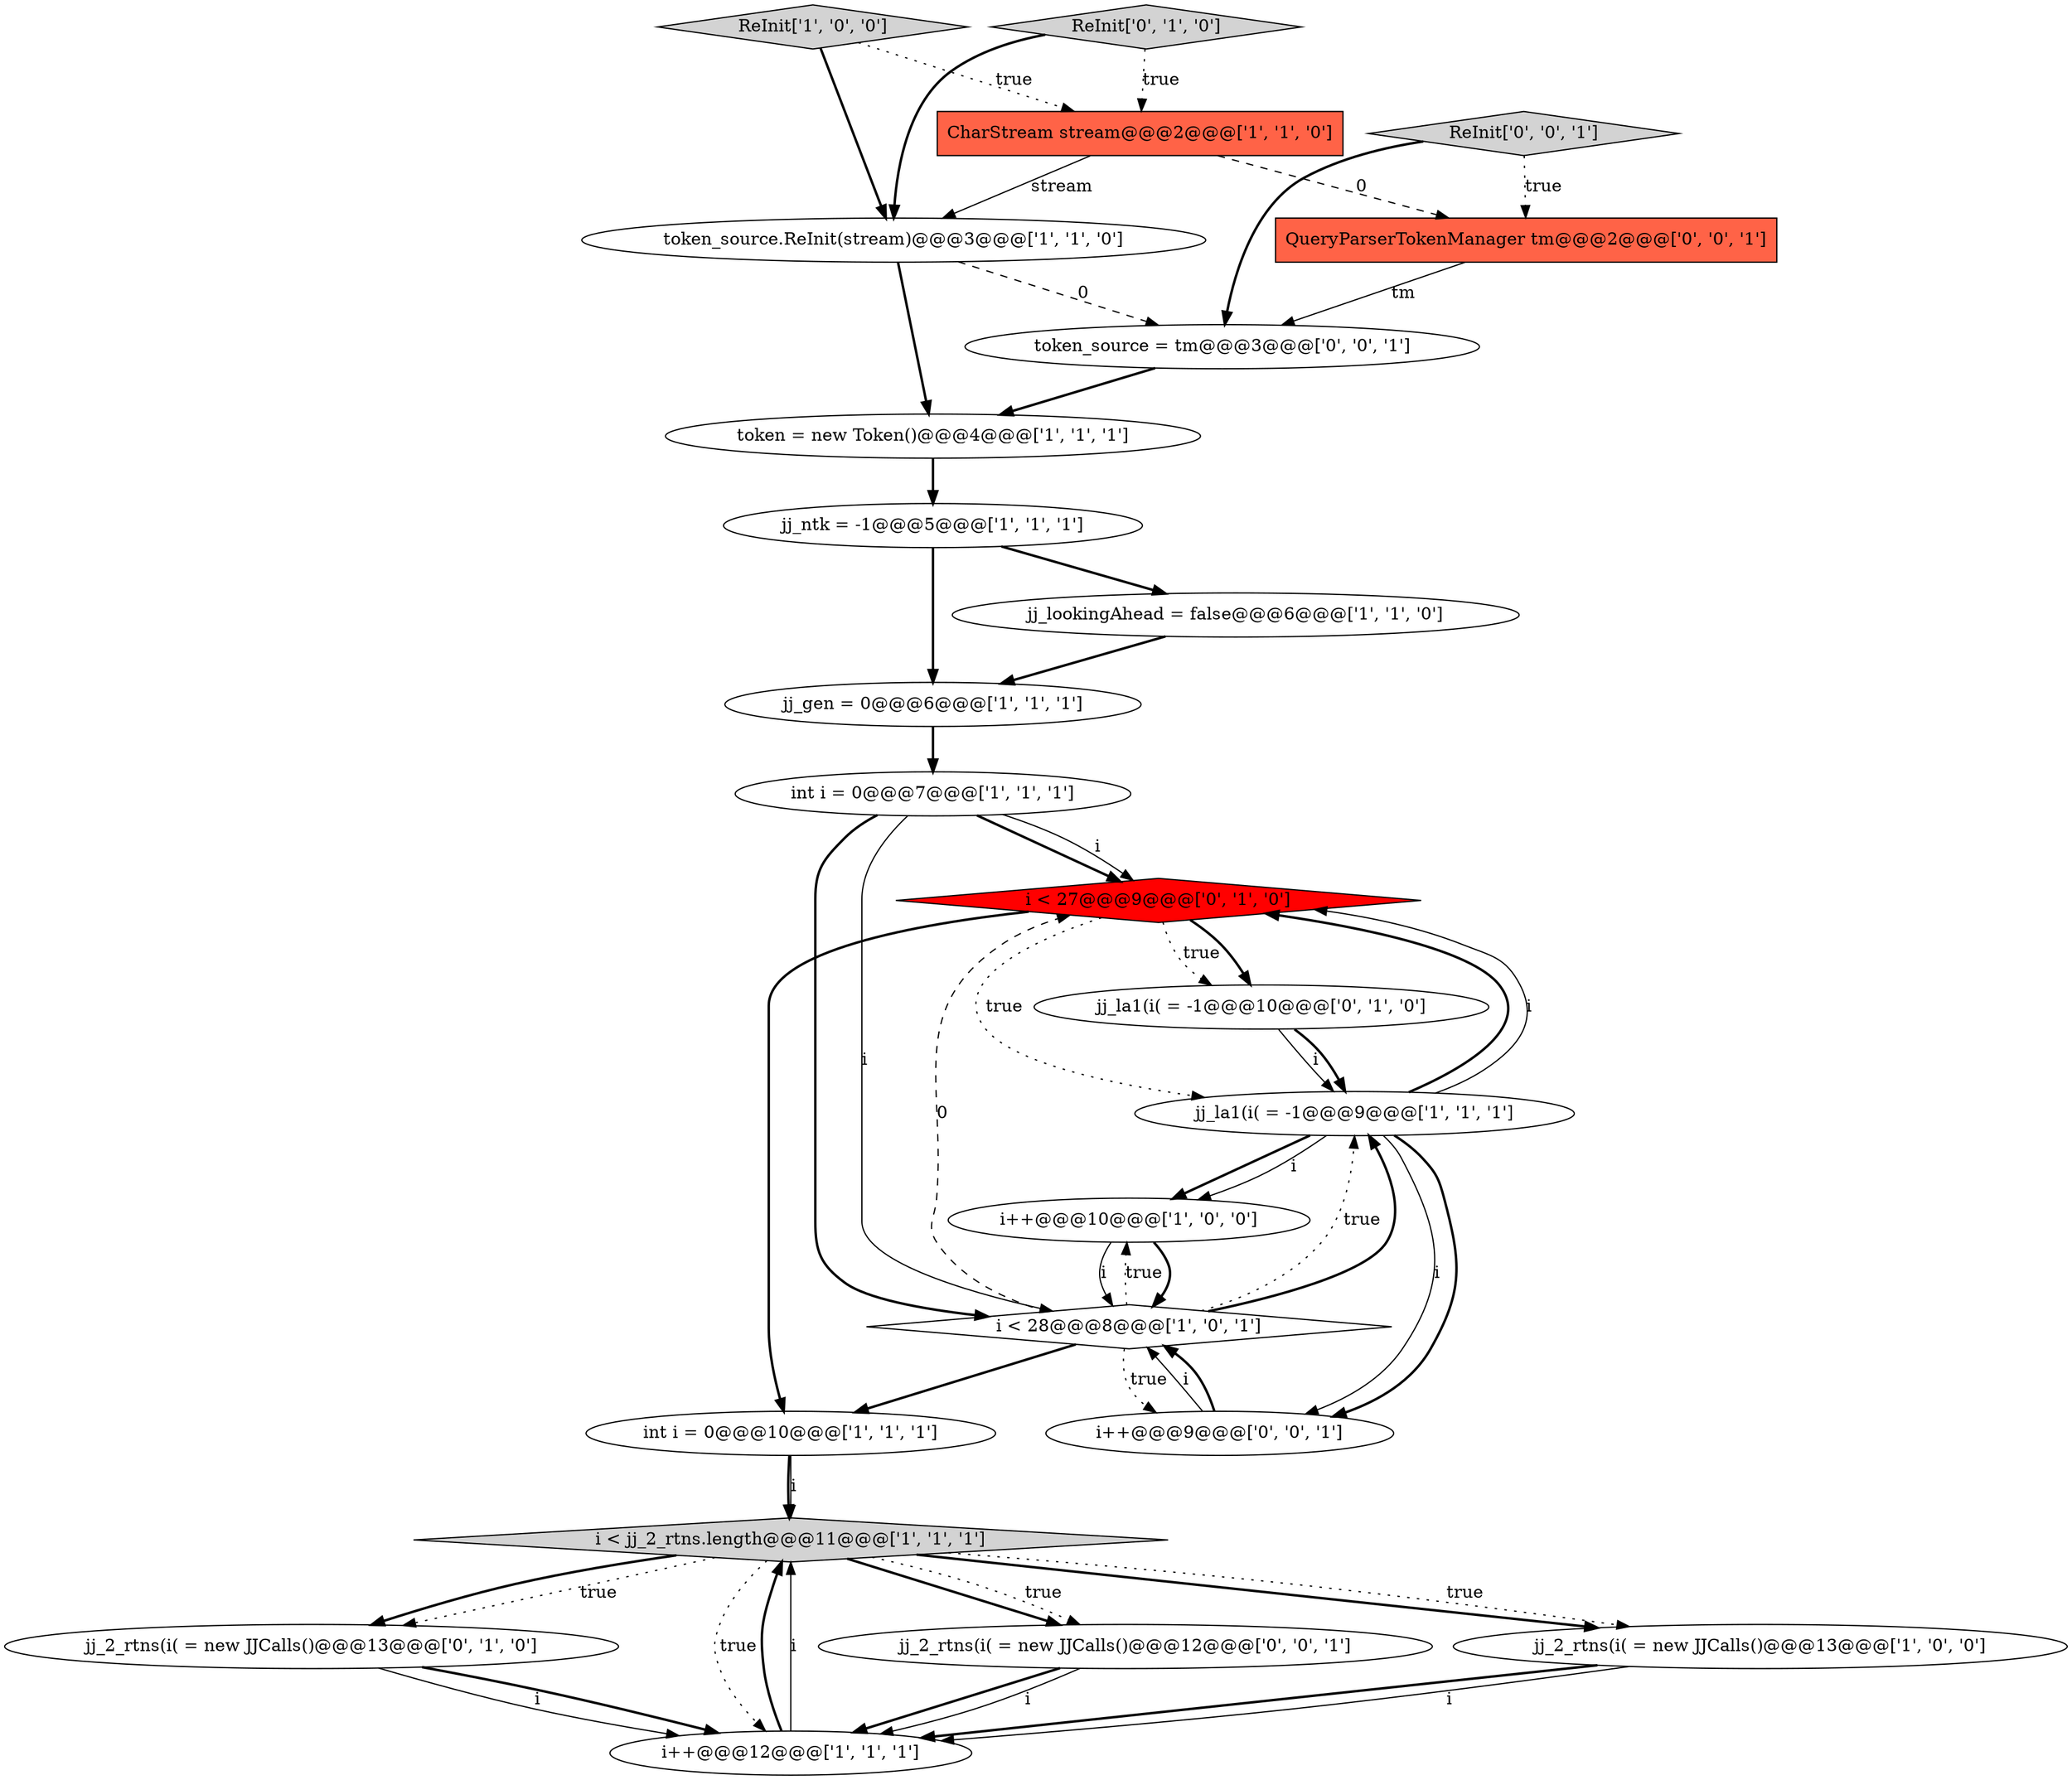 digraph {
10 [style = filled, label = "int i = 0@@@7@@@['1', '1', '1']", fillcolor = white, shape = ellipse image = "AAA0AAABBB1BBB"];
15 [style = filled, label = "jj_2_rtns(i( = new JJCalls()@@@13@@@['0', '1', '0']", fillcolor = white, shape = ellipse image = "AAA0AAABBB2BBB"];
11 [style = filled, label = "jj_ntk = -1@@@5@@@['1', '1', '1']", fillcolor = white, shape = ellipse image = "AAA0AAABBB1BBB"];
3 [style = filled, label = "int i = 0@@@10@@@['1', '1', '1']", fillcolor = white, shape = ellipse image = "AAA0AAABBB1BBB"];
8 [style = filled, label = "jj_lookingAhead = false@@@6@@@['1', '1', '0']", fillcolor = white, shape = ellipse image = "AAA0AAABBB1BBB"];
13 [style = filled, label = "token_source.ReInit(stream)@@@3@@@['1', '1', '0']", fillcolor = white, shape = ellipse image = "AAA0AAABBB1BBB"];
5 [style = filled, label = "ReInit['1', '0', '0']", fillcolor = lightgray, shape = diamond image = "AAA0AAABBB1BBB"];
23 [style = filled, label = "ReInit['0', '0', '1']", fillcolor = lightgray, shape = diamond image = "AAA0AAABBB3BBB"];
18 [style = filled, label = "i < 27@@@9@@@['0', '1', '0']", fillcolor = red, shape = diamond image = "AAA1AAABBB2BBB"];
9 [style = filled, label = "i++@@@12@@@['1', '1', '1']", fillcolor = white, shape = ellipse image = "AAA0AAABBB1BBB"];
20 [style = filled, label = "QueryParserTokenManager tm@@@2@@@['0', '0', '1']", fillcolor = tomato, shape = box image = "AAA0AAABBB3BBB"];
17 [style = filled, label = "ReInit['0', '1', '0']", fillcolor = lightgray, shape = diamond image = "AAA0AAABBB2BBB"];
2 [style = filled, label = "jj_gen = 0@@@6@@@['1', '1', '1']", fillcolor = white, shape = ellipse image = "AAA0AAABBB1BBB"];
22 [style = filled, label = "jj_2_rtns(i( = new JJCalls()@@@12@@@['0', '0', '1']", fillcolor = white, shape = ellipse image = "AAA0AAABBB3BBB"];
4 [style = filled, label = "jj_2_rtns(i( = new JJCalls()@@@13@@@['1', '0', '0']", fillcolor = white, shape = ellipse image = "AAA0AAABBB1BBB"];
6 [style = filled, label = "i < jj_2_rtns.length@@@11@@@['1', '1', '1']", fillcolor = lightgray, shape = diamond image = "AAA0AAABBB1BBB"];
0 [style = filled, label = "CharStream stream@@@2@@@['1', '1', '0']", fillcolor = tomato, shape = box image = "AAA0AAABBB1BBB"];
7 [style = filled, label = "token = new Token()@@@4@@@['1', '1', '1']", fillcolor = white, shape = ellipse image = "AAA0AAABBB1BBB"];
19 [style = filled, label = "i++@@@9@@@['0', '0', '1']", fillcolor = white, shape = ellipse image = "AAA0AAABBB3BBB"];
14 [style = filled, label = "i < 28@@@8@@@['1', '0', '1']", fillcolor = white, shape = diamond image = "AAA0AAABBB1BBB"];
1 [style = filled, label = "i++@@@10@@@['1', '0', '0']", fillcolor = white, shape = ellipse image = "AAA0AAABBB1BBB"];
16 [style = filled, label = "jj_la1(i( = -1@@@10@@@['0', '1', '0']", fillcolor = white, shape = ellipse image = "AAA0AAABBB2BBB"];
21 [style = filled, label = "token_source = tm@@@3@@@['0', '0', '1']", fillcolor = white, shape = ellipse image = "AAA0AAABBB3BBB"];
12 [style = filled, label = "jj_la1(i( = -1@@@9@@@['1', '1', '1']", fillcolor = white, shape = ellipse image = "AAA0AAABBB1BBB"];
14->3 [style = bold, label=""];
4->9 [style = bold, label=""];
4->9 [style = solid, label="i"];
10->18 [style = bold, label=""];
18->3 [style = bold, label=""];
17->0 [style = dotted, label="true"];
7->11 [style = bold, label=""];
14->19 [style = dotted, label="true"];
14->12 [style = dotted, label="true"];
12->19 [style = solid, label="i"];
10->14 [style = bold, label=""];
6->22 [style = bold, label=""];
18->16 [style = dotted, label="true"];
19->14 [style = solid, label="i"];
10->18 [style = solid, label="i"];
22->9 [style = bold, label=""];
1->14 [style = solid, label="i"];
3->6 [style = bold, label=""];
5->0 [style = dotted, label="true"];
6->22 [style = dotted, label="true"];
2->10 [style = bold, label=""];
12->1 [style = bold, label=""];
0->20 [style = dashed, label="0"];
11->2 [style = bold, label=""];
6->15 [style = bold, label=""];
9->6 [style = bold, label=""];
22->9 [style = solid, label="i"];
3->6 [style = solid, label="i"];
6->4 [style = bold, label=""];
15->9 [style = solid, label="i"];
20->21 [style = solid, label="tm"];
23->20 [style = dotted, label="true"];
18->12 [style = dotted, label="true"];
13->21 [style = dashed, label="0"];
19->14 [style = bold, label=""];
6->4 [style = dotted, label="true"];
9->6 [style = solid, label="i"];
8->2 [style = bold, label=""];
23->21 [style = bold, label=""];
6->9 [style = dotted, label="true"];
15->9 [style = bold, label=""];
13->7 [style = bold, label=""];
5->13 [style = bold, label=""];
14->12 [style = bold, label=""];
12->1 [style = solid, label="i"];
12->18 [style = bold, label=""];
21->7 [style = bold, label=""];
11->8 [style = bold, label=""];
16->12 [style = solid, label="i"];
1->14 [style = bold, label=""];
17->13 [style = bold, label=""];
14->1 [style = dotted, label="true"];
12->18 [style = solid, label="i"];
14->18 [style = dashed, label="0"];
12->19 [style = bold, label=""];
10->14 [style = solid, label="i"];
16->12 [style = bold, label=""];
0->13 [style = solid, label="stream"];
6->15 [style = dotted, label="true"];
18->16 [style = bold, label=""];
}

